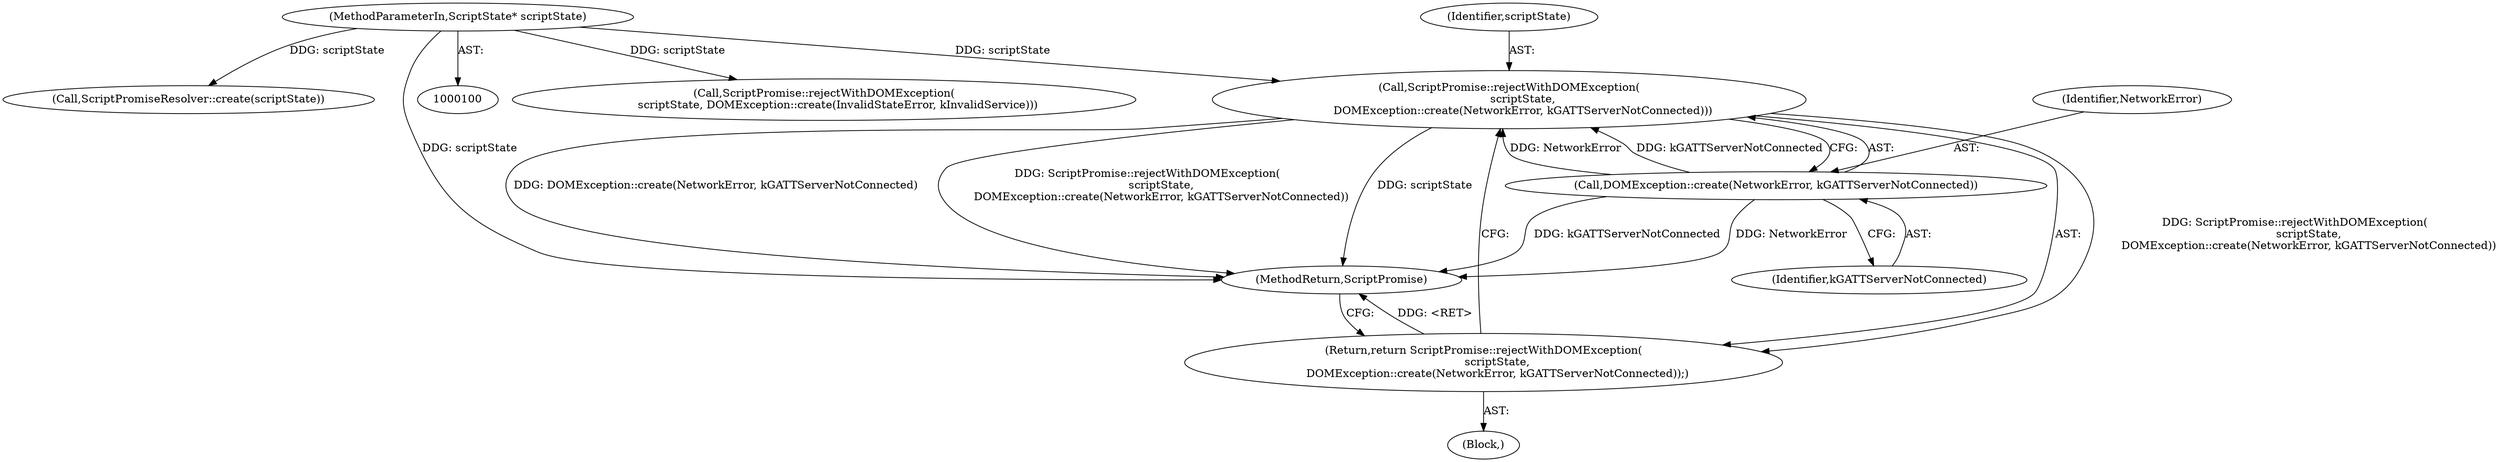 digraph "0_Chrome_2bceda4948deeaed0a5a99305d0d488eb952f64f_1@pointer" {
"1000110" [label="(Call,ScriptPromise::rejectWithDOMException(\n        scriptState,\n        DOMException::create(NetworkError, kGATTServerNotConnected)))"];
"1000101" [label="(MethodParameterIn,ScriptState* scriptState)"];
"1000112" [label="(Call,DOMException::create(NetworkError, kGATTServerNotConnected))"];
"1000109" [label="(Return,return ScriptPromise::rejectWithDOMException(\n        scriptState,\n        DOMException::create(NetworkError, kGATTServerNotConnected));)"];
"1000108" [label="(Block,)"];
"1000110" [label="(Call,ScriptPromise::rejectWithDOMException(\n        scriptState,\n        DOMException::create(NetworkError, kGATTServerNotConnected)))"];
"1000111" [label="(Identifier,scriptState)"];
"1000114" [label="(Identifier,kGATTServerNotConnected)"];
"1000123" [label="(Call,ScriptPromise::rejectWithDOMException(\n        scriptState, DOMException::create(InvalidStateError, kInvalidService)))"];
"1000113" [label="(Identifier,NetworkError)"];
"1000109" [label="(Return,return ScriptPromise::rejectWithDOMException(\n        scriptState,\n        DOMException::create(NetworkError, kGATTServerNotConnected));)"];
"1000101" [label="(MethodParameterIn,ScriptState* scriptState)"];
"1000131" [label="(Call,ScriptPromiseResolver::create(scriptState))"];
"1000112" [label="(Call,DOMException::create(NetworkError, kGATTServerNotConnected))"];
"1000173" [label="(MethodReturn,ScriptPromise)"];
"1000110" -> "1000109"  [label="AST: "];
"1000110" -> "1000112"  [label="CFG: "];
"1000111" -> "1000110"  [label="AST: "];
"1000112" -> "1000110"  [label="AST: "];
"1000109" -> "1000110"  [label="CFG: "];
"1000110" -> "1000173"  [label="DDG: DOMException::create(NetworkError, kGATTServerNotConnected)"];
"1000110" -> "1000173"  [label="DDG: ScriptPromise::rejectWithDOMException(\n        scriptState,\n        DOMException::create(NetworkError, kGATTServerNotConnected))"];
"1000110" -> "1000173"  [label="DDG: scriptState"];
"1000110" -> "1000109"  [label="DDG: ScriptPromise::rejectWithDOMException(\n        scriptState,\n        DOMException::create(NetworkError, kGATTServerNotConnected))"];
"1000101" -> "1000110"  [label="DDG: scriptState"];
"1000112" -> "1000110"  [label="DDG: NetworkError"];
"1000112" -> "1000110"  [label="DDG: kGATTServerNotConnected"];
"1000101" -> "1000100"  [label="AST: "];
"1000101" -> "1000173"  [label="DDG: scriptState"];
"1000101" -> "1000123"  [label="DDG: scriptState"];
"1000101" -> "1000131"  [label="DDG: scriptState"];
"1000112" -> "1000114"  [label="CFG: "];
"1000113" -> "1000112"  [label="AST: "];
"1000114" -> "1000112"  [label="AST: "];
"1000112" -> "1000173"  [label="DDG: kGATTServerNotConnected"];
"1000112" -> "1000173"  [label="DDG: NetworkError"];
"1000109" -> "1000108"  [label="AST: "];
"1000173" -> "1000109"  [label="CFG: "];
"1000109" -> "1000173"  [label="DDG: <RET>"];
}
